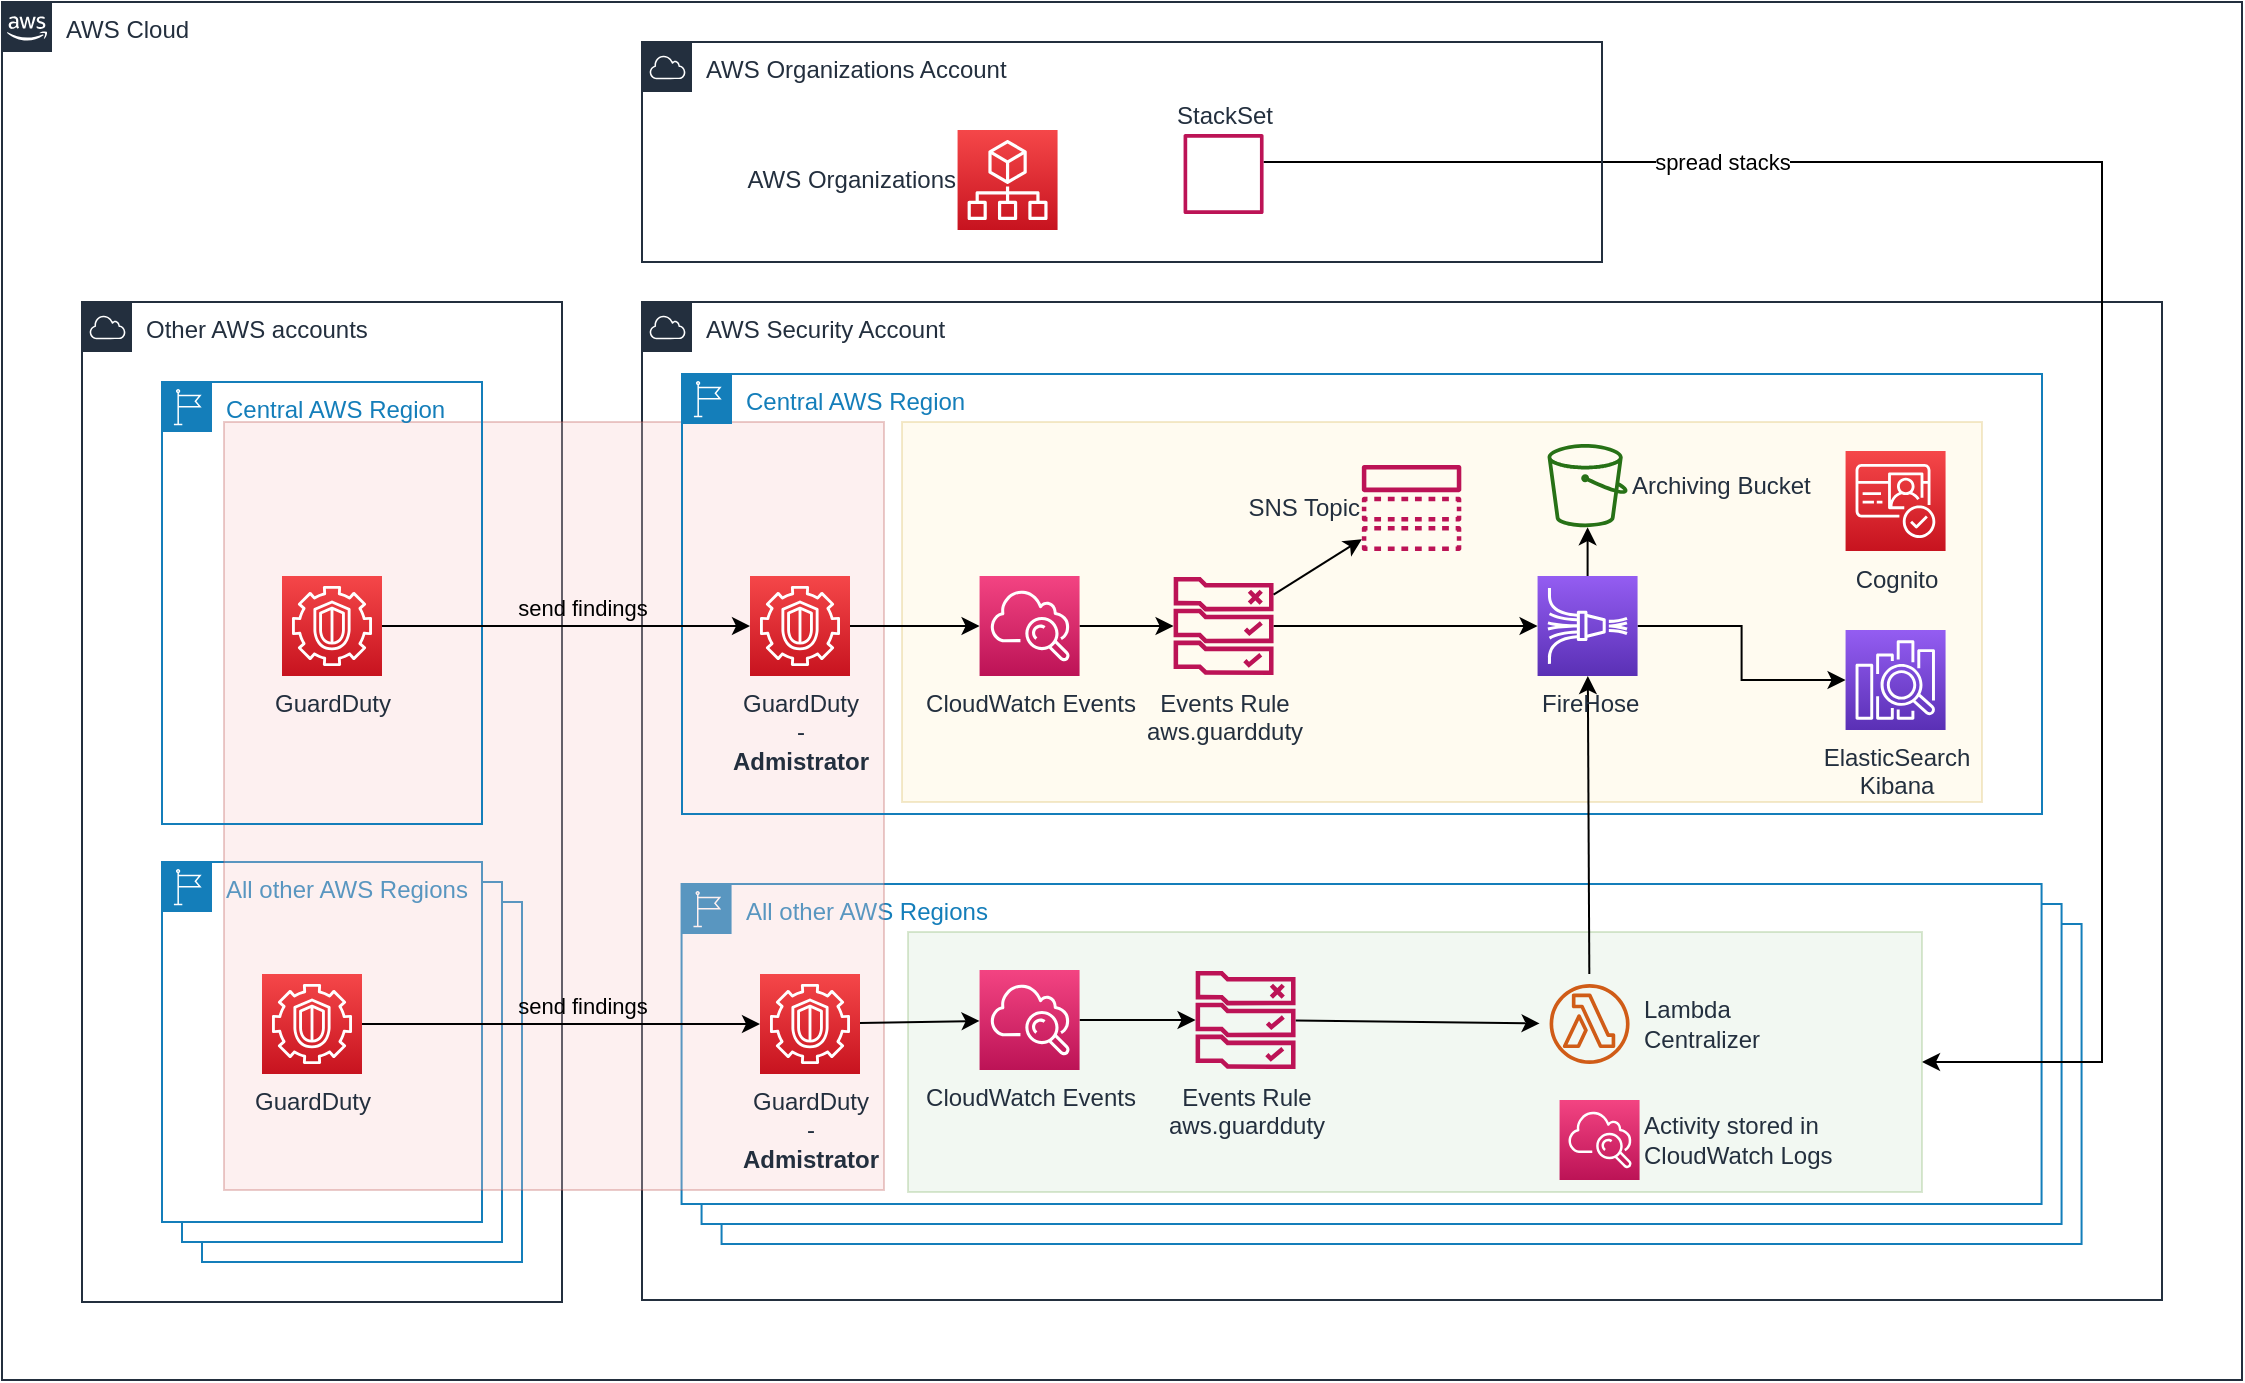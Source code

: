 <mxfile version="11.1.4" type="device"><diagram id="f6da562e-f105-d9ba-a2d9-94ca06740982" name="diagram"><mxGraphModel dx="517" dy="404" grid="1" gridSize="10" guides="1" tooltips="1" connect="1" arrows="1" fold="1" page="1" pageScale="1" pageWidth="1169" pageHeight="827" background="#ffffff" math="0" shadow="0"><root><mxCell id="0"/><mxCell id="1" parent="0"/><mxCell id="Rrea5O0Kwf1m_FvHxUkL-5" value="AWS Cloud" style="points=[[0,0],[0.25,0],[0.5,0],[0.75,0],[1,0],[1,0.25],[1,0.5],[1,0.75],[1,1],[0.75,1],[0.5,1],[0.25,1],[0,1],[0,0.75],[0,0.5],[0,0.25]];outlineConnect=0;gradientColor=none;html=1;whiteSpace=wrap;fontSize=12;fontStyle=0;shape=mxgraph.aws4.group;grIcon=mxgraph.aws4.group_aws_cloud_alt;strokeColor=#232F3E;fillColor=none;verticalAlign=top;align=left;spacingLeft=30;fontColor=#232F3E;dashed=0;" parent="1" vertex="1"><mxGeometry x="40" y="110" width="1120" height="689" as="geometry"/></mxCell><mxCell id="idkgqjoXSuAKAPZbYRfm-19" value="All other AWS Regions" style="points=[[0,0],[0.25,0],[0.5,0],[0.75,0],[1,0],[1,0.25],[1,0.5],[1,0.75],[1,1],[0.75,1],[0.5,1],[0.25,1],[0,1],[0,0.75],[0,0.5],[0,0.25]];outlineConnect=0;gradientColor=none;html=1;whiteSpace=wrap;fontSize=12;fontStyle=0;shape=mxgraph.aws4.group;grIcon=mxgraph.aws4.group_region;strokeColor=#147EBA;fillColor=#ffffff;verticalAlign=top;align=left;spacingLeft=30;fontColor=#147EBA;dashed=0;" parent="1" vertex="1"><mxGeometry x="399.786" y="571" width="680" height="160" as="geometry"/></mxCell><mxCell id="idkgqjoXSuAKAPZbYRfm-18" value="All other AWS Regions" style="points=[[0,0],[0.25,0],[0.5,0],[0.75,0],[1,0],[1,0.25],[1,0.5],[1,0.75],[1,1],[0.75,1],[0.5,1],[0.25,1],[0,1],[0,0.75],[0,0.5],[0,0.25]];outlineConnect=0;gradientColor=none;html=1;whiteSpace=wrap;fontSize=12;fontStyle=0;shape=mxgraph.aws4.group;grIcon=mxgraph.aws4.group_region;strokeColor=#147EBA;fillColor=#ffffff;verticalAlign=top;align=left;spacingLeft=30;fontColor=#147EBA;dashed=0;" parent="1" vertex="1"><mxGeometry x="389.786" y="561" width="680" height="160" as="geometry"/></mxCell><mxCell id="idkgqjoXSuAKAPZbYRfm-13" value="All other AWS Regions" style="points=[[0,0],[0.25,0],[0.5,0],[0.75,0],[1,0],[1,0.25],[1,0.5],[1,0.75],[1,1],[0.75,1],[0.5,1],[0.25,1],[0,1],[0,0.75],[0,0.5],[0,0.25]];outlineConnect=0;gradientColor=none;html=1;whiteSpace=wrap;fontSize=12;fontStyle=0;shape=mxgraph.aws4.group;grIcon=mxgraph.aws4.group_region;strokeColor=#147EBA;fillColor=#ffffff;verticalAlign=top;align=left;spacingLeft=30;fontColor=#147EBA;dashed=0;" parent="1" vertex="1"><mxGeometry x="379.786" y="551" width="680" height="160" as="geometry"/></mxCell><mxCell id="Rrea5O0Kwf1m_FvHxUkL-8" value="AWS Security Account" style="points=[[0,0],[0.25,0],[0.5,0],[0.75,0],[1,0],[1,0.25],[1,0.5],[1,0.75],[1,1],[0.75,1],[0.5,1],[0.25,1],[0,1],[0,0.75],[0,0.5],[0,0.25]];outlineConnect=0;gradientColor=none;html=1;whiteSpace=wrap;fontSize=12;fontStyle=0;shape=mxgraph.aws4.group;grIcon=mxgraph.aws4.group_aws_cloud;strokeColor=#232F3E;fillColor=none;verticalAlign=top;align=left;spacingLeft=30;fontColor=#232F3E;dashed=0;" parent="1" vertex="1"><mxGeometry x="360" y="260" width="760" height="499" as="geometry"/></mxCell><mxCell id="QFycXRWcMowJOcdTADAs-7" value="spread stacks" style="edgeStyle=orthogonalEdgeStyle;rounded=0;orthogonalLoop=1;jettySize=auto;html=1;entryX=1;entryY=0.5;entryDx=0;entryDy=0;" parent="1" source="QFycXRWcMowJOcdTADAs-5" target="93elrSjyqIzEdT08pa-p-9" edge="1"><mxGeometry x="-0.522" relative="1" as="geometry"><mxPoint x="1214.786" y="434" as="targetPoint"/><Array as="points"><mxPoint x="1090" y="190"/><mxPoint x="1090" y="640"/></Array><mxPoint as="offset"/></mxGeometry></mxCell><mxCell id="idkgqjoXSuAKAPZbYRfm-36" value="" style="points=[[0,0],[0.25,0],[0.5,0],[0.75,0],[1,0],[1,0.25],[1,0.5],[1,0.75],[1,1],[0.75,1],[0.5,1],[0.25,1],[0,1],[0,0.75],[0,0.5],[0,0.25]];outlineConnect=0;gradientColor=none;html=1;whiteSpace=wrap;fontSize=12;fontStyle=0;shape=mxgraph.aws4.group;grIcon=mxgraph.aws4.group_region;strokeColor=#147EBA;fillColor=#ffffff;verticalAlign=top;align=left;spacingLeft=30;fontColor=#147EBA;dashed=0;" parent="1" vertex="1"><mxGeometry x="140" y="560" width="160" height="180" as="geometry"/></mxCell><mxCell id="idkgqjoXSuAKAPZbYRfm-35" value="" style="points=[[0,0],[0.25,0],[0.5,0],[0.75,0],[1,0],[1,0.25],[1,0.5],[1,0.75],[1,1],[0.75,1],[0.5,1],[0.25,1],[0,1],[0,0.75],[0,0.5],[0,0.25]];outlineConnect=0;gradientColor=none;html=1;whiteSpace=wrap;fontSize=12;fontStyle=0;shape=mxgraph.aws4.group;grIcon=mxgraph.aws4.group_region;strokeColor=#147EBA;fillColor=#ffffff;verticalAlign=top;align=left;spacingLeft=30;fontColor=#147EBA;dashed=0;" parent="1" vertex="1"><mxGeometry x="130" y="550" width="160" height="180" as="geometry"/></mxCell><mxCell id="idkgqjoXSuAKAPZbYRfm-24" value="All other AWS Regions" style="points=[[0,0],[0.25,0],[0.5,0],[0.75,0],[1,0],[1,0.25],[1,0.5],[1,0.75],[1,1],[0.75,1],[0.5,1],[0.25,1],[0,1],[0,0.75],[0,0.5],[0,0.25]];outlineConnect=0;gradientColor=none;html=1;whiteSpace=wrap;fontSize=12;fontStyle=0;shape=mxgraph.aws4.group;grIcon=mxgraph.aws4.group_region;strokeColor=#147EBA;fillColor=#ffffff;verticalAlign=top;align=left;spacingLeft=30;fontColor=#147EBA;dashed=0;" parent="1" vertex="1"><mxGeometry x="120" y="540" width="160" height="180" as="geometry"/></mxCell><mxCell id="idkgqjoXSuAKAPZbYRfm-20" value="Other AWS accounts" style="points=[[0,0],[0.25,0],[0.5,0],[0.75,0],[1,0],[1,0.25],[1,0.5],[1,0.75],[1,1],[0.75,1],[0.5,1],[0.25,1],[0,1],[0,0.75],[0,0.5],[0,0.25]];outlineConnect=0;gradientColor=none;html=1;whiteSpace=wrap;fontSize=12;fontStyle=0;shape=mxgraph.aws4.group;grIcon=mxgraph.aws4.group_aws_cloud;strokeColor=#232F3E;fillColor=none;verticalAlign=top;align=left;spacingLeft=30;fontColor=#232F3E;dashed=0;" parent="1" vertex="1"><mxGeometry x="80" y="260" width="240" height="500" as="geometry"/></mxCell><mxCell id="93elrSjyqIzEdT08pa-p-5" value="" style="rounded=0;whiteSpace=wrap;html=1;fillColor=#f8cecc;opacity=30;strokeColor=#b85450;" parent="1" vertex="1"><mxGeometry x="151" y="320" width="330" height="384" as="geometry"/></mxCell><mxCell id="93elrSjyqIzEdT08pa-p-9" value="" style="rounded=0;whiteSpace=wrap;html=1;strokeColor=#82b366;fillColor=#d5e8d4;opacity=30;" parent="1" vertex="1"><mxGeometry x="493" y="575" width="507" height="130" as="geometry"/></mxCell><mxCell id="93elrSjyqIzEdT08pa-p-7" value="" style="rounded=0;whiteSpace=wrap;html=1;strokeColor=#d6b656;fillColor=#fff2cc;opacity=30;" parent="1" vertex="1"><mxGeometry x="490" y="320" width="540" height="190" as="geometry"/></mxCell><mxCell id="idkgqjoXSuAKAPZbYRfm-1" value="Central AWS Region" style="points=[[0,0],[0.25,0],[0.5,0],[0.75,0],[1,0],[1,0.25],[1,0.5],[1,0.75],[1,1],[0.75,1],[0.5,1],[0.25,1],[0,1],[0,0.75],[0,0.5],[0,0.25]];outlineConnect=0;gradientColor=none;html=1;whiteSpace=wrap;fontSize=12;fontStyle=0;shape=mxgraph.aws4.group;grIcon=mxgraph.aws4.group_region;strokeColor=#147EBA;fillColor=none;verticalAlign=top;align=left;spacingLeft=30;fontColor=#147EBA;dashed=0;" parent="1" vertex="1"><mxGeometry x="380" y="296" width="680" height="220" as="geometry"/></mxCell><mxCell id="Rrea5O0Kwf1m_FvHxUkL-3" value="AWS Organizations Account" style="points=[[0,0],[0.25,0],[0.5,0],[0.75,0],[1,0],[1,0.25],[1,0.5],[1,0.75],[1,1],[0.75,1],[0.5,1],[0.25,1],[0,1],[0,0.75],[0,0.5],[0,0.25]];outlineConnect=0;gradientColor=none;html=1;whiteSpace=wrap;fontSize=12;fontStyle=0;shape=mxgraph.aws4.group;grIcon=mxgraph.aws4.group_aws_cloud;strokeColor=#232F3E;fillColor=none;verticalAlign=top;align=left;spacingLeft=30;fontColor=#232F3E;dashed=0;" parent="1" vertex="1"><mxGeometry x="360" y="130" width="480" height="110" as="geometry"/></mxCell><mxCell id="Rrea5O0Kwf1m_FvHxUkL-2" value="AWS Organizations" style="outlineConnect=0;fontColor=#232F3E;gradientColor=#F54749;gradientDirection=north;fillColor=#C7131F;strokeColor=#ffffff;dashed=0;verticalLabelPosition=middle;verticalAlign=middle;align=right;html=1;fontSize=12;fontStyle=0;aspect=fixed;shape=mxgraph.aws4.resourceIcon;resIcon=mxgraph.aws4.organizations;labelPosition=left;" parent="1" vertex="1"><mxGeometry x="517.786" y="174" width="50" height="50" as="geometry"/></mxCell><mxCell id="QFycXRWcMowJOcdTADAs-5" value="StackSet" style="outlineConnect=0;fontColor=#232F3E;gradientColor=none;fillColor=#BC1356;strokeColor=none;dashed=0;verticalLabelPosition=top;verticalAlign=bottom;align=center;html=1;fontSize=12;fontStyle=0;aspect=fixed;pointerEvents=1;shape=mxgraph.aws4.stack2;labelPosition=center;" parent="1" vertex="1"><mxGeometry x="630.786" y="176" width="40" height="40" as="geometry"/></mxCell><mxCell id="QFycXRWcMowJOcdTADAs-16" value="Activity stored in&lt;br&gt;CloudWatch Logs" style="outlineConnect=0;fontColor=#232F3E;gradientColor=#F34482;gradientDirection=north;fillColor=#BC1356;strokeColor=#ffffff;dashed=0;verticalLabelPosition=middle;verticalAlign=middle;align=left;html=1;fontSize=12;fontStyle=0;aspect=fixed;shape=mxgraph.aws4.resourceIcon;resIcon=mxgraph.aws4.cloudwatch;labelPosition=right;" parent="1" vertex="1"><mxGeometry x="818.786" y="659" width="40" height="40" as="geometry"/></mxCell><mxCell id="idkgqjoXSuAKAPZbYRfm-5" style="rounded=0;orthogonalLoop=1;jettySize=auto;html=1;" parent="1" source="idkgqjoXSuAKAPZbYRfm-2" target="idkgqjoXSuAKAPZbYRfm-3" edge="1"><mxGeometry relative="1" as="geometry"/></mxCell><mxCell id="idkgqjoXSuAKAPZbYRfm-2" value="Lambda&lt;br&gt;Centralizer" style="strokeColor=#D05C17;points=[[0,0],[0.25,0],[0.5,0],[0.75,0],[1,0],[1,0.25],[1,0.5],[1,0.75],[1,1],[0.75,1],[0.5,1],[0.25,1],[0,1],[0,0.75],[0,0.5],[0,0.25]];outlineConnect=0;fontColor=#232F3E;gradientColor=none;fillColor=none;dashed=0;verticalLabelPosition=middle;verticalAlign=middle;align=left;html=1;fontSize=12;fontStyle=0;aspect=fixed;shape=mxgraph.aws4.resourceIcon;resIcon=mxgraph.aws4.lambda_function;labelPosition=right;" parent="1" vertex="1"><mxGeometry x="808.786" y="596" width="50" height="50" as="geometry"/></mxCell><mxCell id="idkgqjoXSuAKAPZbYRfm-6" style="edgeStyle=orthogonalEdgeStyle;rounded=0;orthogonalLoop=1;jettySize=auto;html=1;" parent="1" source="idkgqjoXSuAKAPZbYRfm-3" target="idkgqjoXSuAKAPZbYRfm-4" edge="1"><mxGeometry relative="1" as="geometry"/></mxCell><mxCell id="idkgqjoXSuAKAPZbYRfm-8" style="edgeStyle=orthogonalEdgeStyle;rounded=0;orthogonalLoop=1;jettySize=auto;html=1;" parent="1" source="idkgqjoXSuAKAPZbYRfm-3" target="idkgqjoXSuAKAPZbYRfm-7" edge="1"><mxGeometry relative="1" as="geometry"/></mxCell><mxCell id="idkgqjoXSuAKAPZbYRfm-3" value="FireHose" style="outlineConnect=0;fontColor=#232F3E;gradientColor=#945DF2;gradientDirection=north;fillColor=#5A30B5;strokeColor=#ffffff;dashed=0;verticalLabelPosition=bottom;verticalAlign=top;align=left;html=1;fontSize=12;fontStyle=0;aspect=fixed;shape=mxgraph.aws4.resourceIcon;resIcon=mxgraph.aws4.kinesis_data_firehose;labelPosition=center;" parent="1" vertex="1"><mxGeometry x="807.786" y="397" width="50" height="50" as="geometry"/></mxCell><mxCell id="idkgqjoXSuAKAPZbYRfm-4" value="Archiving Bucket" style="outlineConnect=0;fontColor=#232F3E;gradientColor=none;fillColor=#277116;strokeColor=none;dashed=0;verticalLabelPosition=middle;verticalAlign=middle;align=left;html=1;fontSize=12;fontStyle=0;aspect=fixed;pointerEvents=1;shape=mxgraph.aws4.bucket;labelPosition=right;" parent="1" vertex="1"><mxGeometry x="812.786" y="331" width="40" height="41.6" as="geometry"/></mxCell><mxCell id="idkgqjoXSuAKAPZbYRfm-7" value="ElasticSearch&lt;br&gt;Kibana" style="outlineConnect=0;fontColor=#232F3E;gradientColor=#945DF2;gradientDirection=north;fillColor=#5A30B5;strokeColor=#ffffff;dashed=0;verticalLabelPosition=bottom;verticalAlign=top;align=center;html=1;fontSize=12;fontStyle=0;aspect=fixed;shape=mxgraph.aws4.resourceIcon;resIcon=mxgraph.aws4.elasticsearch_service;" parent="1" vertex="1"><mxGeometry x="961.786" y="424" width="50" height="50" as="geometry"/></mxCell><mxCell id="idkgqjoXSuAKAPZbYRfm-9" value="Cognito" style="outlineConnect=0;fontColor=#232F3E;gradientColor=#F54749;gradientDirection=north;fillColor=#C7131F;strokeColor=#ffffff;dashed=0;verticalLabelPosition=bottom;verticalAlign=top;align=center;html=1;fontSize=12;fontStyle=0;aspect=fixed;shape=mxgraph.aws4.resourceIcon;resIcon=mxgraph.aws4.cognito;" parent="1" vertex="1"><mxGeometry x="961.786" y="334.5" width="50" height="50" as="geometry"/></mxCell><mxCell id="idkgqjoXSuAKAPZbYRfm-12" style="edgeStyle=orthogonalEdgeStyle;rounded=0;orthogonalLoop=1;jettySize=auto;html=1;" parent="1" source="idkgqjoXSuAKAPZbYRfm-14" target="idkgqjoXSuAKAPZbYRfm-11" edge="1"><mxGeometry relative="1" as="geometry"><mxPoint x="579.773" y="619" as="sourcePoint"/></mxGeometry></mxCell><mxCell id="idkgqjoXSuAKAPZbYRfm-17" style="edgeStyle=none;rounded=0;orthogonalLoop=1;jettySize=auto;html=1;" parent="1" source="idkgqjoXSuAKAPZbYRfm-11" target="idkgqjoXSuAKAPZbYRfm-2" edge="1"><mxGeometry relative="1" as="geometry"><mxPoint x="726.878" y="620.067" as="targetPoint"/></mxGeometry></mxCell><mxCell id="idkgqjoXSuAKAPZbYRfm-11" value="Events Rule&lt;br&gt;aws.guardduty" style="outlineConnect=0;fontColor=#232F3E;gradientColor=none;fillColor=#BC1356;strokeColor=none;dashed=0;verticalLabelPosition=bottom;verticalAlign=top;align=center;html=1;fontSize=12;fontStyle=0;pointerEvents=1;shape=mxgraph.aws4.rule_2;" parent="1" vertex="1"><mxGeometry x="636.786" y="594" width="50" height="50" as="geometry"/></mxCell><mxCell id="idkgqjoXSuAKAPZbYRfm-14" value="CloudWatch Events" style="outlineConnect=0;fontColor=#232F3E;gradientColor=#F34482;gradientDirection=north;fillColor=#BC1356;strokeColor=#ffffff;dashed=0;verticalLabelPosition=bottom;verticalAlign=top;align=center;html=1;fontSize=12;fontStyle=0;aspect=fixed;shape=mxgraph.aws4.resourceIcon;resIcon=mxgraph.aws4.cloudwatch;" parent="1" vertex="1"><mxGeometry x="528.786" y="594" width="50" height="50" as="geometry"/></mxCell><mxCell id="idkgqjoXSuAKAPZbYRfm-21" value="Central AWS Region" style="points=[[0,0],[0.25,0],[0.5,0],[0.75,0],[1,0],[1,0.25],[1,0.5],[1,0.75],[1,1],[0.75,1],[0.5,1],[0.25,1],[0,1],[0,0.75],[0,0.5],[0,0.25]];outlineConnect=0;gradientColor=none;html=1;whiteSpace=wrap;fontSize=12;fontStyle=0;shape=mxgraph.aws4.group;grIcon=mxgraph.aws4.group_region;strokeColor=#147EBA;fillColor=none;verticalAlign=top;align=left;spacingLeft=30;fontColor=#147EBA;dashed=0;" parent="1" vertex="1"><mxGeometry x="120" y="300" width="160" height="221" as="geometry"/></mxCell><mxCell id="idkgqjoXSuAKAPZbYRfm-26" value="send findings" style="edgeStyle=none;rounded=0;orthogonalLoop=1;jettySize=auto;html=1;labelBackgroundColor=none;labelPosition=center;verticalLabelPosition=top;align=center;verticalAlign=bottom;" parent="1" source="idkgqjoXSuAKAPZbYRfm-22" target="idkgqjoXSuAKAPZbYRfm-23" edge="1"><mxGeometry x="0.087" relative="1" as="geometry"><mxPoint as="offset"/></mxGeometry></mxCell><mxCell id="idkgqjoXSuAKAPZbYRfm-22" value="GuardDuty" style="outlineConnect=0;fontColor=#232F3E;gradientColor=#F54749;gradientDirection=north;fillColor=#C7131F;strokeColor=#ffffff;dashed=0;verticalLabelPosition=bottom;verticalAlign=top;align=center;html=1;fontSize=12;fontStyle=0;aspect=fixed;shape=mxgraph.aws4.resourceIcon;resIcon=mxgraph.aws4.guardduty;" parent="1" vertex="1"><mxGeometry x="180" y="397" width="50" height="50" as="geometry"/></mxCell><mxCell id="idkgqjoXSuAKAPZbYRfm-28" style="edgeStyle=none;rounded=0;orthogonalLoop=1;jettySize=auto;html=1;" parent="1" source="idkgqjoXSuAKAPZbYRfm-23" target="idkgqjoXSuAKAPZbYRfm-27" edge="1"><mxGeometry relative="1" as="geometry"/></mxCell><mxCell id="idkgqjoXSuAKAPZbYRfm-23" value="GuardDuty&lt;br&gt;-&lt;br&gt;&lt;b&gt;Admistrator&lt;/b&gt;" style="outlineConnect=0;fontColor=#232F3E;gradientColor=#F54749;gradientDirection=north;fillColor=#C7131F;strokeColor=#ffffff;dashed=0;verticalLabelPosition=bottom;verticalAlign=top;align=center;html=1;fontSize=12;fontStyle=0;aspect=fixed;shape=mxgraph.aws4.resourceIcon;resIcon=mxgraph.aws4.guardduty;" parent="1" vertex="1"><mxGeometry x="414" y="397" width="50" height="50" as="geometry"/></mxCell><mxCell id="idkgqjoXSuAKAPZbYRfm-25" value="GuardDuty" style="outlineConnect=0;fontColor=#232F3E;gradientColor=#F54749;gradientDirection=north;fillColor=#C7131F;strokeColor=#ffffff;dashed=0;verticalLabelPosition=bottom;verticalAlign=top;align=center;html=1;fontSize=12;fontStyle=0;aspect=fixed;shape=mxgraph.aws4.resourceIcon;resIcon=mxgraph.aws4.guardduty;" parent="1" vertex="1"><mxGeometry x="170" y="596" width="50" height="50" as="geometry"/></mxCell><mxCell id="idkgqjoXSuAKAPZbYRfm-30" style="edgeStyle=none;rounded=0;orthogonalLoop=1;jettySize=auto;html=1;" parent="1" source="idkgqjoXSuAKAPZbYRfm-27" target="idkgqjoXSuAKAPZbYRfm-29" edge="1"><mxGeometry relative="1" as="geometry"/></mxCell><mxCell id="idkgqjoXSuAKAPZbYRfm-27" value="CloudWatch Events" style="outlineConnect=0;fontColor=#232F3E;gradientColor=#F34482;gradientDirection=north;fillColor=#BC1356;strokeColor=#ffffff;dashed=0;verticalLabelPosition=bottom;verticalAlign=top;align=center;html=1;fontSize=12;fontStyle=0;aspect=fixed;shape=mxgraph.aws4.resourceIcon;resIcon=mxgraph.aws4.cloudwatch;" parent="1" vertex="1"><mxGeometry x="528.786" y="397" width="50" height="50" as="geometry"/></mxCell><mxCell id="idkgqjoXSuAKAPZbYRfm-31" style="edgeStyle=none;rounded=0;orthogonalLoop=1;jettySize=auto;html=1;" parent="1" source="idkgqjoXSuAKAPZbYRfm-29" target="idkgqjoXSuAKAPZbYRfm-3" edge="1"><mxGeometry relative="1" as="geometry"/></mxCell><mxCell id="idkgqjoXSuAKAPZbYRfm-29" value="Events Rule&lt;br&gt;aws.guardduty" style="outlineConnect=0;fontColor=#232F3E;gradientColor=none;fillColor=#BC1356;strokeColor=none;dashed=0;verticalLabelPosition=bottom;verticalAlign=top;align=center;html=1;fontSize=12;fontStyle=0;pointerEvents=1;shape=mxgraph.aws4.rule_2;" parent="1" vertex="1"><mxGeometry x="625.786" y="397" width="50" height="50" as="geometry"/></mxCell><mxCell id="idkgqjoXSuAKAPZbYRfm-33" style="edgeStyle=none;rounded=0;orthogonalLoop=1;jettySize=auto;html=1;" parent="1" source="idkgqjoXSuAKAPZbYRfm-32" target="idkgqjoXSuAKAPZbYRfm-14" edge="1"><mxGeometry relative="1" as="geometry"/></mxCell><mxCell id="idkgqjoXSuAKAPZbYRfm-32" value="GuardDuty&lt;br&gt;-&lt;br&gt;&lt;b&gt;Admistrator&lt;br&gt;&lt;/b&gt;" style="outlineConnect=0;fontColor=#232F3E;gradientColor=#F54749;gradientDirection=north;fillColor=#C7131F;strokeColor=#ffffff;dashed=0;verticalLabelPosition=bottom;verticalAlign=top;align=center;html=1;fontSize=12;fontStyle=0;aspect=fixed;shape=mxgraph.aws4.resourceIcon;resIcon=mxgraph.aws4.guardduty;" parent="1" vertex="1"><mxGeometry x="419" y="596" width="50" height="50" as="geometry"/></mxCell><mxCell id="idkgqjoXSuAKAPZbYRfm-34" value="send findings" style="edgeStyle=none;rounded=0;orthogonalLoop=1;jettySize=auto;html=1;labelBackgroundColor=none;labelPosition=center;verticalLabelPosition=top;align=center;verticalAlign=bottom;" parent="1" source="idkgqjoXSuAKAPZbYRfm-25" target="idkgqjoXSuAKAPZbYRfm-32" edge="1"><mxGeometry x="0.105" relative="1" as="geometry"><mxPoint x="240" y="398" as="sourcePoint"/><mxPoint x="430" y="398" as="targetPoint"/><mxPoint as="offset"/></mxGeometry></mxCell><mxCell id="93elrSjyqIzEdT08pa-p-10" value="SNS Topic" style="outlineConnect=0;fontColor=#232F3E;gradientColor=none;fillColor=#BC1356;strokeColor=none;dashed=0;verticalLabelPosition=middle;verticalAlign=middle;align=right;html=1;fontSize=12;fontStyle=0;aspect=fixed;pointerEvents=1;shape=mxgraph.aws4.topic;labelPosition=left;" parent="1" vertex="1"><mxGeometry x="719.786" y="341.5" width="50" height="42.95" as="geometry"/></mxCell><mxCell id="93elrSjyqIzEdT08pa-p-11" style="edgeStyle=none;rounded=0;orthogonalLoop=1;jettySize=auto;html=1;" parent="1" source="idkgqjoXSuAKAPZbYRfm-29" target="93elrSjyqIzEdT08pa-p-10" edge="1"><mxGeometry relative="1" as="geometry"><mxPoint x="680.786" y="422" as="sourcePoint"/><mxPoint x="807.786" y="422" as="targetPoint"/></mxGeometry></mxCell></root></mxGraphModel></diagram></mxfile>
